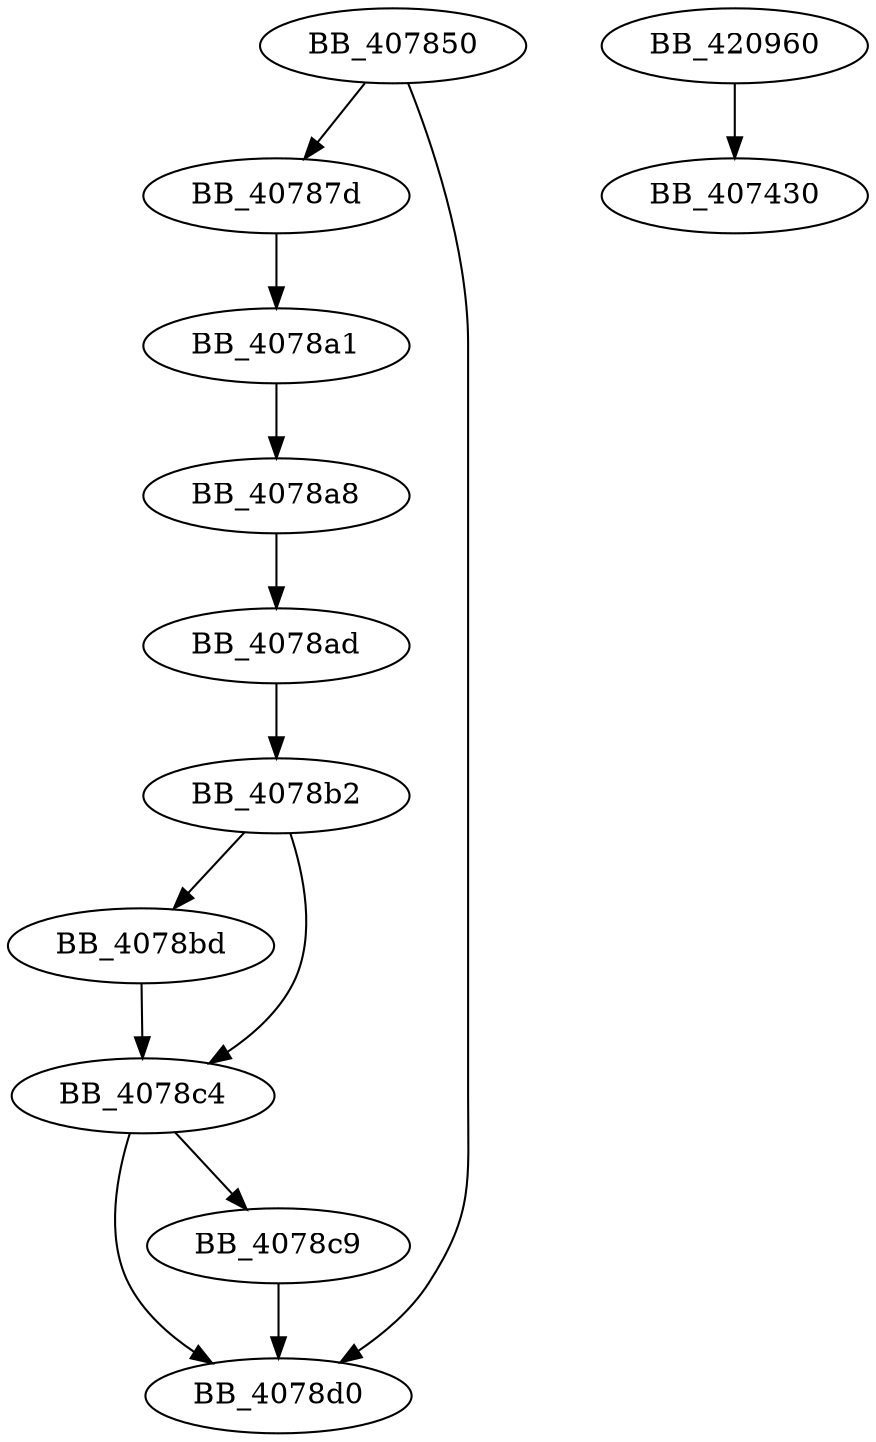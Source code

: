 DiGraph sub_407850{
BB_407850->BB_40787d
BB_407850->BB_4078d0
BB_40787d->BB_4078a1
BB_4078a1->BB_4078a8
BB_4078a8->BB_4078ad
BB_4078ad->BB_4078b2
BB_4078b2->BB_4078bd
BB_4078b2->BB_4078c4
BB_4078bd->BB_4078c4
BB_4078c4->BB_4078c9
BB_4078c4->BB_4078d0
BB_4078c9->BB_4078d0
BB_420960->BB_407430
}
